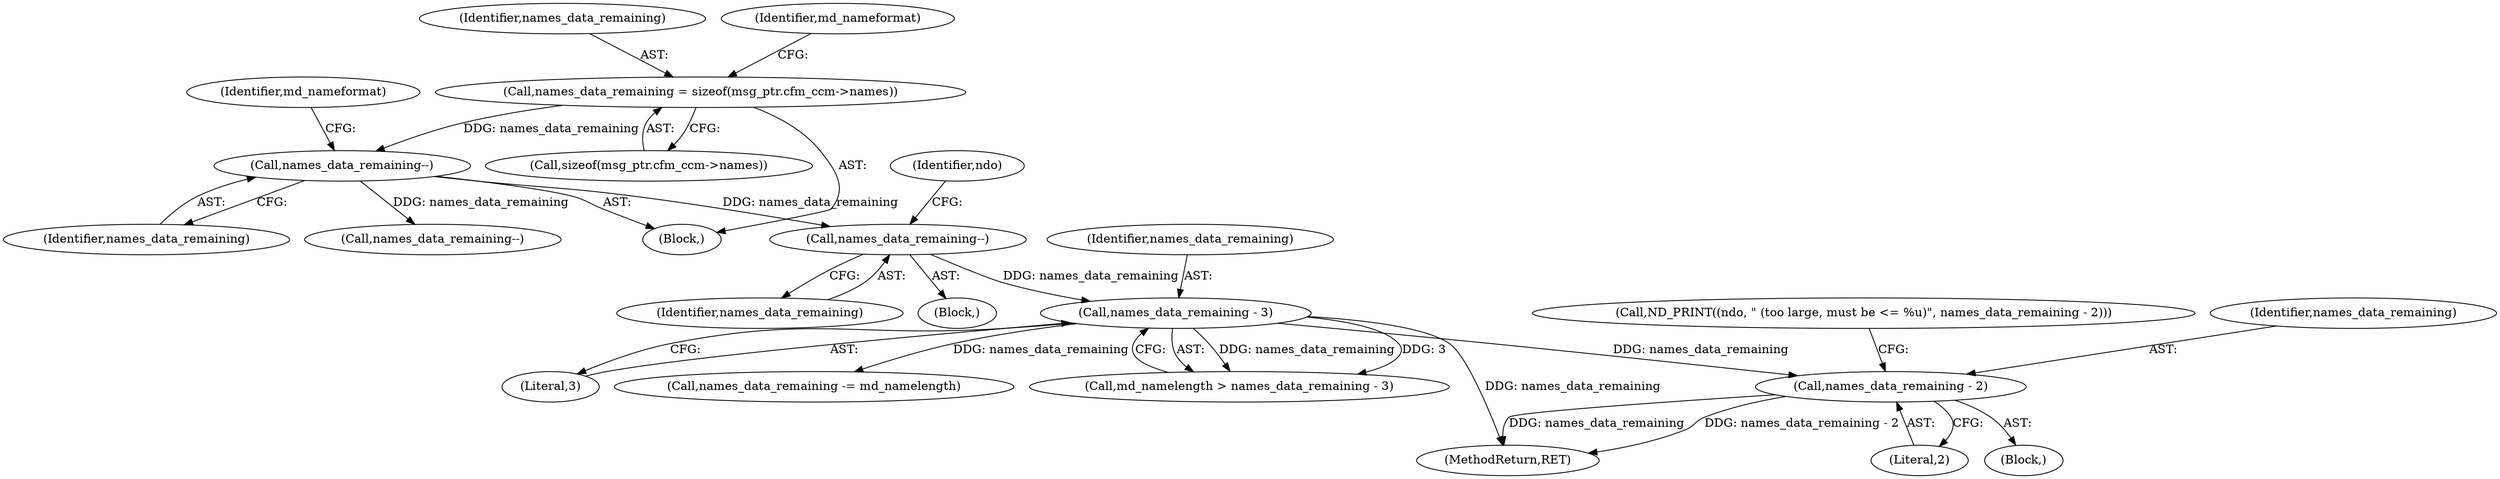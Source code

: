 digraph "0_tcpdump_5d340a5ca6e420a70297cdbdf777333f18bfdab7_0@API" {
"1000431" [label="(Call,names_data_remaining - 2)"];
"1000422" [label="(Call,names_data_remaining - 3)"];
"1000404" [label="(Call,names_data_remaining--)"];
"1000391" [label="(Call,names_data_remaining--)"];
"1000377" [label="(Call,names_data_remaining = sizeof(msg_ptr.cfm_ccm->names))"];
"1000432" [label="(Identifier,names_data_remaining)"];
"1000422" [label="(Call,names_data_remaining - 3)"];
"1000261" [label="(Block,)"];
"1000404" [label="(Call,names_data_remaining--)"];
"1000433" [label="(Literal,2)"];
"1000483" [label="(Call,names_data_remaining -= md_namelength)"];
"1000408" [label="(Identifier,ndo)"];
"1000392" [label="(Identifier,names_data_remaining)"];
"1001229" [label="(MethodReturn,RET)"];
"1000431" [label="(Call,names_data_remaining - 2)"];
"1000395" [label="(Identifier,md_nameformat)"];
"1000424" [label="(Literal,3)"];
"1000391" [label="(Call,names_data_remaining--)"];
"1000377" [label="(Call,names_data_remaining = sizeof(msg_ptr.cfm_ccm->names))"];
"1000429" [label="(Block,)"];
"1000379" [label="(Call,sizeof(msg_ptr.cfm_ccm->names))"];
"1000378" [label="(Identifier,names_data_remaining)"];
"1000397" [label="(Block,)"];
"1000426" [label="(Call,ND_PRINT((ndo, \" (too large, must be <= %u)\", names_data_remaining - 2)))"];
"1000405" [label="(Identifier,names_data_remaining)"];
"1000386" [label="(Identifier,md_nameformat)"];
"1000420" [label="(Call,md_namelength > names_data_remaining - 3)"];
"1000505" [label="(Call,names_data_remaining--)"];
"1000423" [label="(Identifier,names_data_remaining)"];
"1000431" -> "1000429"  [label="AST: "];
"1000431" -> "1000433"  [label="CFG: "];
"1000432" -> "1000431"  [label="AST: "];
"1000433" -> "1000431"  [label="AST: "];
"1000426" -> "1000431"  [label="CFG: "];
"1000431" -> "1001229"  [label="DDG: names_data_remaining"];
"1000431" -> "1001229"  [label="DDG: names_data_remaining - 2"];
"1000422" -> "1000431"  [label="DDG: names_data_remaining"];
"1000422" -> "1000420"  [label="AST: "];
"1000422" -> "1000424"  [label="CFG: "];
"1000423" -> "1000422"  [label="AST: "];
"1000424" -> "1000422"  [label="AST: "];
"1000420" -> "1000422"  [label="CFG: "];
"1000422" -> "1001229"  [label="DDG: names_data_remaining"];
"1000422" -> "1000420"  [label="DDG: names_data_remaining"];
"1000422" -> "1000420"  [label="DDG: 3"];
"1000404" -> "1000422"  [label="DDG: names_data_remaining"];
"1000422" -> "1000483"  [label="DDG: names_data_remaining"];
"1000404" -> "1000397"  [label="AST: "];
"1000404" -> "1000405"  [label="CFG: "];
"1000405" -> "1000404"  [label="AST: "];
"1000408" -> "1000404"  [label="CFG: "];
"1000391" -> "1000404"  [label="DDG: names_data_remaining"];
"1000391" -> "1000261"  [label="AST: "];
"1000391" -> "1000392"  [label="CFG: "];
"1000392" -> "1000391"  [label="AST: "];
"1000395" -> "1000391"  [label="CFG: "];
"1000377" -> "1000391"  [label="DDG: names_data_remaining"];
"1000391" -> "1000505"  [label="DDG: names_data_remaining"];
"1000377" -> "1000261"  [label="AST: "];
"1000377" -> "1000379"  [label="CFG: "];
"1000378" -> "1000377"  [label="AST: "];
"1000379" -> "1000377"  [label="AST: "];
"1000386" -> "1000377"  [label="CFG: "];
}
